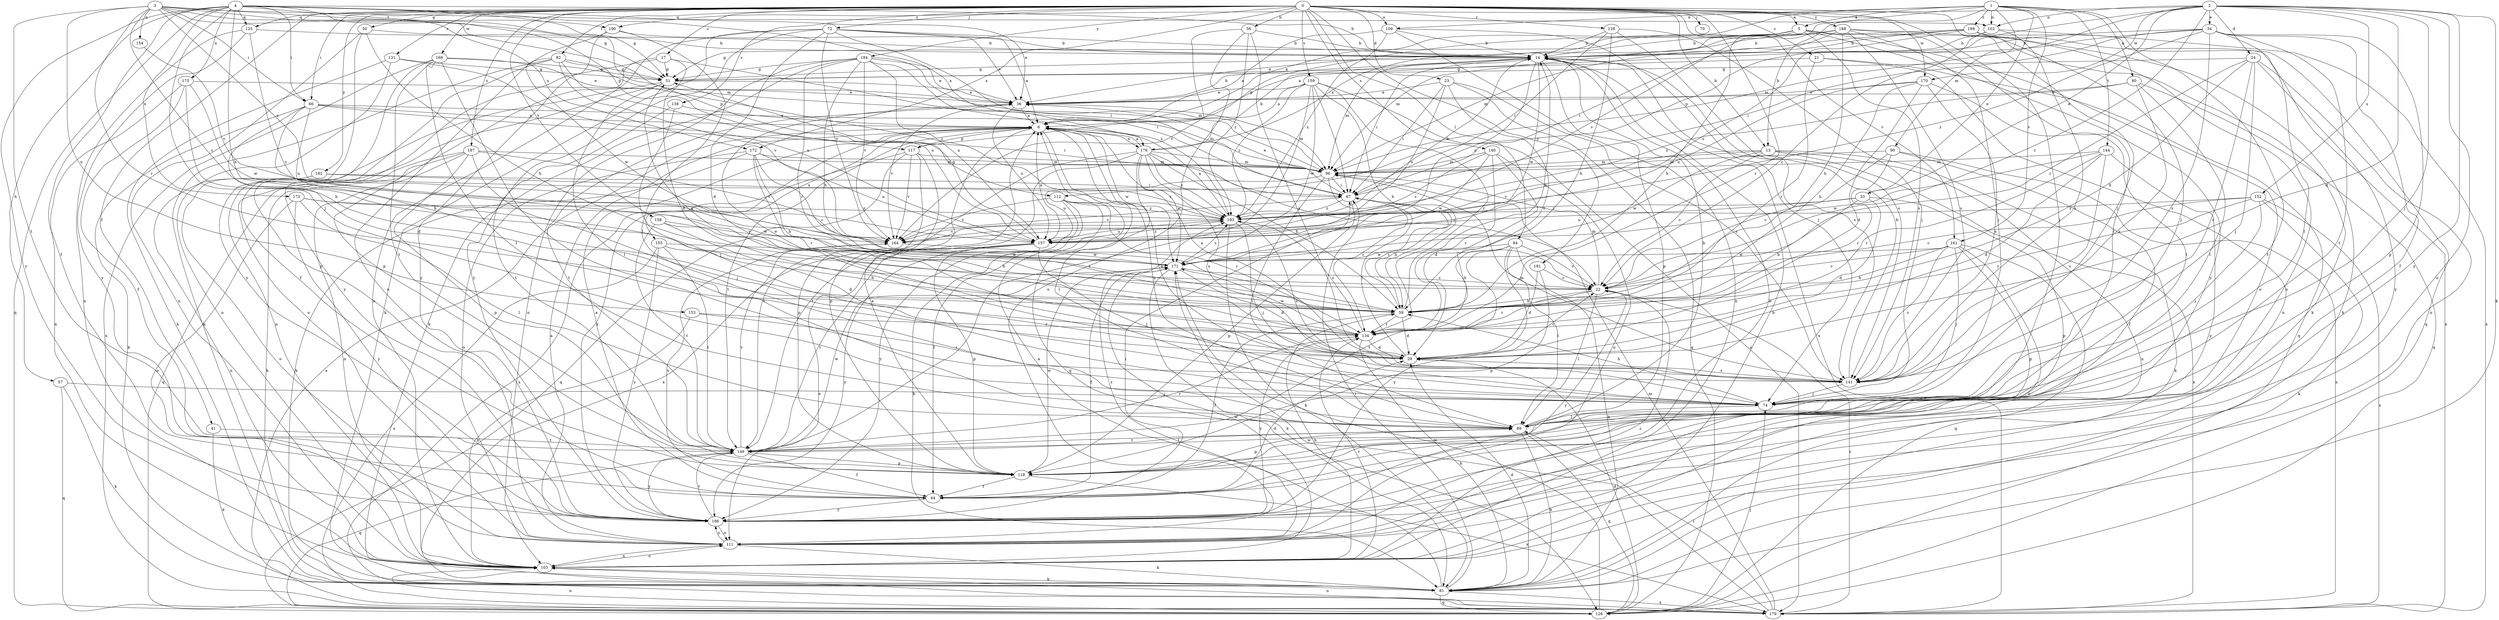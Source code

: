 strict digraph  {
0;
1;
2;
3;
4;
5;
6;
13;
14;
17;
21;
22;
23;
24;
29;
33;
34;
36;
41;
44;
50;
51;
56;
57;
59;
66;
67;
70;
72;
74;
80;
81;
82;
84;
89;
90;
96;
102;
103;
109;
111;
112;
117;
118;
125;
126;
128;
131;
134;
138;
140;
141;
144;
149;
152;
153;
154;
155;
157;
158;
159;
161;
164;
168;
170;
171;
172;
173;
175;
176;
179;
181;
182;
184;
186;
187;
188;
189;
190;
193;
0 -> 5  [label=a];
0 -> 13  [label=b];
0 -> 17  [label=c];
0 -> 21  [label=c];
0 -> 23  [label=d];
0 -> 41  [label=f];
0 -> 50  [label=g];
0 -> 56  [label=h];
0 -> 66  [label=i];
0 -> 70  [label=j];
0 -> 72  [label=j];
0 -> 74  [label=j];
0 -> 82  [label=l];
0 -> 84  [label=l];
0 -> 89  [label=l];
0 -> 109  [label=o];
0 -> 125  [label=q];
0 -> 128  [label=r];
0 -> 131  [label=r];
0 -> 134  [label=r];
0 -> 138  [label=s];
0 -> 140  [label=s];
0 -> 158  [label=v];
0 -> 159  [label=v];
0 -> 161  [label=v];
0 -> 168  [label=w];
0 -> 170  [label=w];
0 -> 172  [label=x];
0 -> 181  [label=y];
0 -> 182  [label=y];
0 -> 184  [label=y];
0 -> 187  [label=z];
0 -> 188  [label=z];
1 -> 5  [label=a];
1 -> 6  [label=a];
1 -> 13  [label=b];
1 -> 33  [label=e];
1 -> 44  [label=f];
1 -> 80  [label=k];
1 -> 90  [label=m];
1 -> 102  [label=n];
1 -> 109  [label=o];
1 -> 144  [label=t];
1 -> 161  [label=v];
1 -> 164  [label=v];
1 -> 189  [label=z];
2 -> 22  [label=c];
2 -> 24  [label=d];
2 -> 29  [label=d];
2 -> 33  [label=e];
2 -> 34  [label=e];
2 -> 74  [label=j];
2 -> 81  [label=k];
2 -> 96  [label=m];
2 -> 102  [label=n];
2 -> 111  [label=o];
2 -> 112  [label=p];
2 -> 152  [label=u];
2 -> 170  [label=w];
2 -> 186  [label=y];
2 -> 190  [label=z];
3 -> 22  [label=c];
3 -> 51  [label=g];
3 -> 66  [label=i];
3 -> 96  [label=m];
3 -> 102  [label=n];
3 -> 134  [label=r];
3 -> 149  [label=t];
3 -> 153  [label=u];
3 -> 154  [label=u];
3 -> 172  [label=x];
3 -> 190  [label=z];
3 -> 193  [label=z];
4 -> 14  [label=b];
4 -> 36  [label=e];
4 -> 44  [label=f];
4 -> 51  [label=g];
4 -> 57  [label=h];
4 -> 59  [label=h];
4 -> 66  [label=i];
4 -> 74  [label=j];
4 -> 112  [label=p];
4 -> 117  [label=p];
4 -> 125  [label=q];
4 -> 126  [label=q];
4 -> 173  [label=x];
4 -> 175  [label=x];
4 -> 176  [label=x];
4 -> 186  [label=y];
5 -> 14  [label=b];
5 -> 59  [label=h];
5 -> 81  [label=k];
5 -> 96  [label=m];
5 -> 111  [label=o];
5 -> 117  [label=p];
5 -> 141  [label=s];
5 -> 176  [label=x];
5 -> 186  [label=y];
6 -> 117  [label=p];
6 -> 118  [label=p];
6 -> 126  [label=q];
6 -> 149  [label=t];
6 -> 155  [label=u];
6 -> 171  [label=w];
6 -> 176  [label=x];
6 -> 186  [label=y];
13 -> 22  [label=c];
13 -> 81  [label=k];
13 -> 96  [label=m];
13 -> 103  [label=n];
13 -> 164  [label=v];
13 -> 171  [label=w];
13 -> 179  [label=x];
14 -> 51  [label=g];
14 -> 67  [label=i];
14 -> 96  [label=m];
14 -> 118  [label=p];
14 -> 141  [label=s];
14 -> 157  [label=u];
14 -> 171  [label=w];
14 -> 179  [label=x];
17 -> 29  [label=d];
17 -> 51  [label=g];
17 -> 67  [label=i];
17 -> 118  [label=p];
17 -> 186  [label=y];
21 -> 51  [label=g];
21 -> 103  [label=n];
21 -> 126  [label=q];
21 -> 134  [label=r];
22 -> 59  [label=h];
22 -> 89  [label=l];
22 -> 96  [label=m];
22 -> 134  [label=r];
22 -> 186  [label=y];
23 -> 36  [label=e];
23 -> 67  [label=i];
23 -> 126  [label=q];
23 -> 134  [label=r];
23 -> 141  [label=s];
23 -> 157  [label=u];
24 -> 22  [label=c];
24 -> 51  [label=g];
24 -> 59  [label=h];
24 -> 74  [label=j];
24 -> 103  [label=n];
24 -> 141  [label=s];
24 -> 186  [label=y];
29 -> 6  [label=a];
29 -> 22  [label=c];
29 -> 36  [label=e];
29 -> 67  [label=i];
29 -> 141  [label=s];
33 -> 29  [label=d];
33 -> 59  [label=h];
33 -> 118  [label=p];
33 -> 157  [label=u];
33 -> 193  [label=z];
34 -> 6  [label=a];
34 -> 14  [label=b];
34 -> 44  [label=f];
34 -> 67  [label=i];
34 -> 89  [label=l];
34 -> 118  [label=p];
34 -> 141  [label=s];
34 -> 149  [label=t];
34 -> 193  [label=z];
36 -> 6  [label=a];
36 -> 14  [label=b];
36 -> 96  [label=m];
36 -> 149  [label=t];
36 -> 157  [label=u];
36 -> 164  [label=v];
41 -> 81  [label=k];
41 -> 149  [label=t];
44 -> 6  [label=a];
44 -> 29  [label=d];
44 -> 164  [label=v];
44 -> 186  [label=y];
50 -> 14  [label=b];
50 -> 59  [label=h];
50 -> 103  [label=n];
50 -> 186  [label=y];
51 -> 36  [label=e];
51 -> 89  [label=l];
51 -> 103  [label=n];
51 -> 111  [label=o];
56 -> 14  [label=b];
56 -> 111  [label=o];
56 -> 141  [label=s];
56 -> 164  [label=v];
56 -> 193  [label=z];
57 -> 74  [label=j];
57 -> 81  [label=k];
57 -> 126  [label=q];
59 -> 14  [label=b];
59 -> 29  [label=d];
59 -> 44  [label=f];
59 -> 67  [label=i];
59 -> 134  [label=r];
66 -> 6  [label=a];
66 -> 29  [label=d];
66 -> 59  [label=h];
66 -> 67  [label=i];
66 -> 81  [label=k];
66 -> 96  [label=m];
66 -> 157  [label=u];
67 -> 36  [label=e];
67 -> 59  [label=h];
67 -> 118  [label=p];
67 -> 164  [label=v];
67 -> 193  [label=z];
72 -> 6  [label=a];
72 -> 14  [label=b];
72 -> 29  [label=d];
72 -> 36  [label=e];
72 -> 67  [label=i];
72 -> 81  [label=k];
72 -> 103  [label=n];
72 -> 164  [label=v];
72 -> 186  [label=y];
74 -> 6  [label=a];
74 -> 59  [label=h];
74 -> 89  [label=l];
80 -> 36  [label=e];
80 -> 89  [label=l];
80 -> 126  [label=q];
80 -> 141  [label=s];
80 -> 193  [label=z];
81 -> 6  [label=a];
81 -> 29  [label=d];
81 -> 67  [label=i];
81 -> 126  [label=q];
81 -> 179  [label=x];
82 -> 51  [label=g];
82 -> 81  [label=k];
82 -> 118  [label=p];
82 -> 157  [label=u];
82 -> 164  [label=v];
82 -> 171  [label=w];
82 -> 193  [label=z];
84 -> 22  [label=c];
84 -> 59  [label=h];
84 -> 81  [label=k];
84 -> 89  [label=l];
84 -> 149  [label=t];
84 -> 171  [label=w];
84 -> 186  [label=y];
89 -> 6  [label=a];
89 -> 14  [label=b];
89 -> 81  [label=k];
89 -> 118  [label=p];
89 -> 126  [label=q];
89 -> 149  [label=t];
90 -> 22  [label=c];
90 -> 44  [label=f];
90 -> 96  [label=m];
90 -> 134  [label=r];
90 -> 179  [label=x];
96 -> 67  [label=i];
96 -> 89  [label=l];
96 -> 134  [label=r];
96 -> 157  [label=u];
102 -> 14  [label=b];
102 -> 22  [label=c];
102 -> 141  [label=s];
102 -> 179  [label=x];
103 -> 14  [label=b];
103 -> 22  [label=c];
103 -> 59  [label=h];
103 -> 81  [label=k];
103 -> 111  [label=o];
103 -> 134  [label=r];
103 -> 171  [label=w];
109 -> 6  [label=a];
109 -> 14  [label=b];
109 -> 74  [label=j];
109 -> 103  [label=n];
109 -> 193  [label=z];
111 -> 6  [label=a];
111 -> 14  [label=b];
111 -> 81  [label=k];
111 -> 103  [label=n];
111 -> 186  [label=y];
111 -> 193  [label=z];
112 -> 44  [label=f];
112 -> 81  [label=k];
112 -> 134  [label=r];
112 -> 164  [label=v];
112 -> 186  [label=y];
112 -> 193  [label=z];
117 -> 96  [label=m];
117 -> 118  [label=p];
117 -> 126  [label=q];
117 -> 149  [label=t];
117 -> 164  [label=v];
117 -> 179  [label=x];
118 -> 6  [label=a];
118 -> 44  [label=f];
118 -> 171  [label=w];
118 -> 179  [label=x];
125 -> 14  [label=b];
125 -> 22  [label=c];
125 -> 103  [label=n];
125 -> 186  [label=y];
126 -> 29  [label=d];
126 -> 74  [label=j];
126 -> 103  [label=n];
126 -> 171  [label=w];
128 -> 14  [label=b];
128 -> 59  [label=h];
128 -> 67  [label=i];
128 -> 74  [label=j];
128 -> 141  [label=s];
131 -> 51  [label=g];
131 -> 81  [label=k];
131 -> 103  [label=n];
131 -> 157  [label=u];
134 -> 29  [label=d];
134 -> 51  [label=g];
134 -> 81  [label=k];
134 -> 171  [label=w];
134 -> 186  [label=y];
134 -> 193  [label=z];
138 -> 6  [label=a];
138 -> 74  [label=j];
138 -> 149  [label=t];
140 -> 29  [label=d];
140 -> 96  [label=m];
140 -> 111  [label=o];
140 -> 134  [label=r];
140 -> 164  [label=v];
140 -> 171  [label=w];
141 -> 14  [label=b];
141 -> 74  [label=j];
141 -> 96  [label=m];
144 -> 29  [label=d];
144 -> 96  [label=m];
144 -> 134  [label=r];
144 -> 141  [label=s];
144 -> 171  [label=w];
144 -> 186  [label=y];
149 -> 44  [label=f];
149 -> 89  [label=l];
149 -> 118  [label=p];
149 -> 126  [label=q];
149 -> 134  [label=r];
149 -> 164  [label=v];
149 -> 171  [label=w];
149 -> 186  [label=y];
152 -> 22  [label=c];
152 -> 74  [label=j];
152 -> 81  [label=k];
152 -> 134  [label=r];
152 -> 179  [label=x];
152 -> 193  [label=z];
153 -> 103  [label=n];
153 -> 134  [label=r];
153 -> 141  [label=s];
154 -> 164  [label=v];
155 -> 59  [label=h];
155 -> 149  [label=t];
155 -> 171  [label=w];
155 -> 179  [label=x];
155 -> 186  [label=y];
157 -> 6  [label=a];
157 -> 51  [label=g];
157 -> 74  [label=j];
157 -> 111  [label=o];
157 -> 118  [label=p];
157 -> 149  [label=t];
157 -> 186  [label=y];
157 -> 193  [label=z];
158 -> 29  [label=d];
158 -> 59  [label=h];
158 -> 149  [label=t];
158 -> 164  [label=v];
159 -> 6  [label=a];
159 -> 36  [label=e];
159 -> 59  [label=h];
159 -> 67  [label=i];
159 -> 134  [label=r];
159 -> 149  [label=t];
159 -> 171  [label=w];
159 -> 179  [label=x];
159 -> 193  [label=z];
161 -> 22  [label=c];
161 -> 59  [label=h];
161 -> 74  [label=j];
161 -> 111  [label=o];
161 -> 118  [label=p];
161 -> 126  [label=q];
161 -> 141  [label=s];
161 -> 171  [label=w];
164 -> 171  [label=w];
168 -> 36  [label=e];
168 -> 44  [label=f];
168 -> 51  [label=g];
168 -> 74  [label=j];
168 -> 89  [label=l];
168 -> 149  [label=t];
168 -> 179  [label=x];
170 -> 29  [label=d];
170 -> 36  [label=e];
170 -> 59  [label=h];
170 -> 89  [label=l];
170 -> 141  [label=s];
170 -> 157  [label=u];
171 -> 22  [label=c];
171 -> 29  [label=d];
171 -> 44  [label=f];
171 -> 81  [label=k];
171 -> 193  [label=z];
172 -> 22  [label=c];
172 -> 59  [label=h];
172 -> 81  [label=k];
172 -> 96  [label=m];
172 -> 111  [label=o];
172 -> 134  [label=r];
172 -> 157  [label=u];
173 -> 89  [label=l];
173 -> 111  [label=o];
173 -> 171  [label=w];
173 -> 186  [label=y];
173 -> 193  [label=z];
175 -> 36  [label=e];
175 -> 44  [label=f];
175 -> 59  [label=h];
175 -> 103  [label=n];
175 -> 171  [label=w];
176 -> 6  [label=a];
176 -> 14  [label=b];
176 -> 22  [label=c];
176 -> 59  [label=h];
176 -> 89  [label=l];
176 -> 96  [label=m];
176 -> 141  [label=s];
176 -> 149  [label=t];
176 -> 171  [label=w];
176 -> 179  [label=x];
176 -> 193  [label=z];
179 -> 6  [label=a];
179 -> 22  [label=c];
179 -> 89  [label=l];
179 -> 96  [label=m];
179 -> 103  [label=n];
179 -> 171  [label=w];
181 -> 22  [label=c];
181 -> 29  [label=d];
181 -> 118  [label=p];
182 -> 67  [label=i];
182 -> 103  [label=n];
182 -> 111  [label=o];
182 -> 193  [label=z];
184 -> 36  [label=e];
184 -> 51  [label=g];
184 -> 59  [label=h];
184 -> 81  [label=k];
184 -> 96  [label=m];
184 -> 103  [label=n];
184 -> 134  [label=r];
184 -> 157  [label=u];
184 -> 164  [label=v];
184 -> 193  [label=z];
186 -> 67  [label=i];
186 -> 111  [label=o];
186 -> 149  [label=t];
187 -> 74  [label=j];
187 -> 81  [label=k];
187 -> 96  [label=m];
187 -> 103  [label=n];
187 -> 118  [label=p];
187 -> 126  [label=q];
187 -> 164  [label=v];
188 -> 14  [label=b];
188 -> 51  [label=g];
188 -> 59  [label=h];
188 -> 74  [label=j];
188 -> 81  [label=k];
188 -> 89  [label=l];
188 -> 96  [label=m];
188 -> 141  [label=s];
189 -> 14  [label=b];
189 -> 36  [label=e];
189 -> 67  [label=i];
189 -> 74  [label=j];
189 -> 111  [label=o];
189 -> 126  [label=q];
189 -> 157  [label=u];
189 -> 179  [label=x];
190 -> 14  [label=b];
190 -> 89  [label=l];
190 -> 111  [label=o];
190 -> 186  [label=y];
193 -> 6  [label=a];
193 -> 14  [label=b];
193 -> 74  [label=j];
193 -> 81  [label=k];
193 -> 141  [label=s];
193 -> 157  [label=u];
193 -> 164  [label=v];
}
